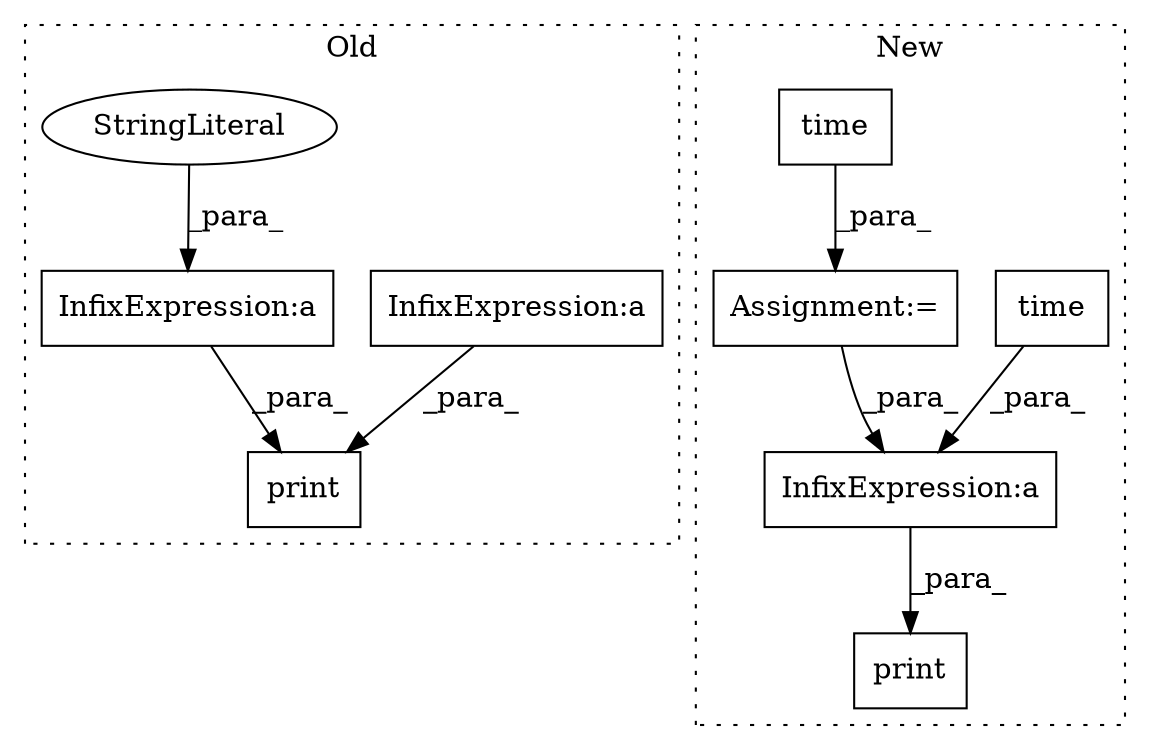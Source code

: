 digraph G {
subgraph cluster0 {
1 [label="print" a="32" s="7935,8040" l="6,1" shape="box"];
5 [label="InfixExpression:a" a="27" s="8018" l="3" shape="box"];
8 [label="InfixExpression:a" a="27" s="7949" l="3" shape="box"];
9 [label="StringLiteral" a="45" s="8006" l="12" shape="ellipse"];
label = "Old";
style="dotted";
}
subgraph cluster1 {
2 [label="time" a="32" s="8745" l="6" shape="box"];
3 [label="InfixExpression:a" a="27" s="8751" l="3" shape="box"];
4 [label="print" a="32" s="8645,8757" l="6,1" shape="box"];
6 [label="time" a="32" s="7237" l="6" shape="box"];
7 [label="Assignment:=" a="7" s="7231" l="1" shape="box"];
label = "New";
style="dotted";
}
2 -> 3 [label="_para_"];
3 -> 4 [label="_para_"];
5 -> 1 [label="_para_"];
6 -> 7 [label="_para_"];
7 -> 3 [label="_para_"];
8 -> 1 [label="_para_"];
9 -> 5 [label="_para_"];
}